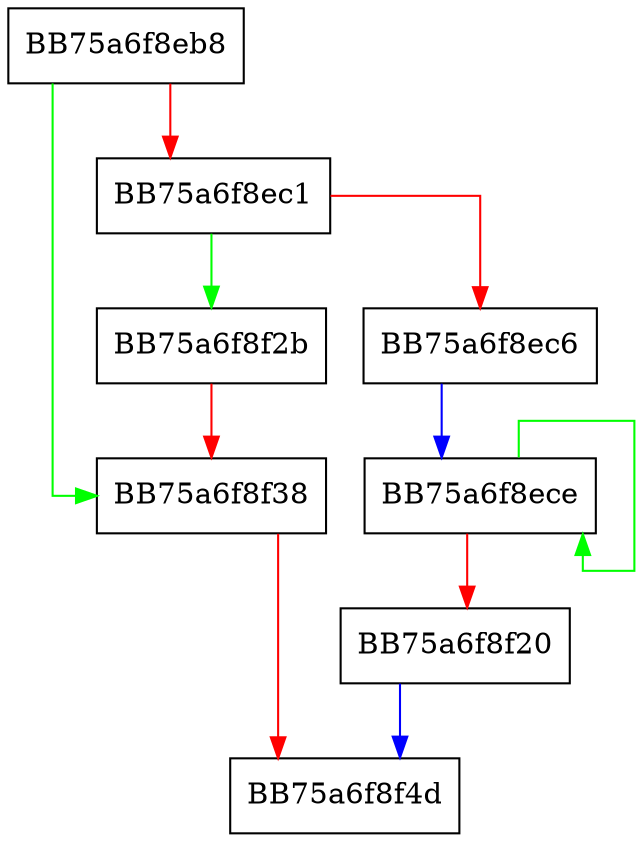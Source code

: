 digraph memcpy_s {
  node [shape="box"];
  graph [splines=ortho];
  BB75a6f8eb8 -> BB75a6f8f38 [color="green"];
  BB75a6f8eb8 -> BB75a6f8ec1 [color="red"];
  BB75a6f8ec1 -> BB75a6f8f2b [color="green"];
  BB75a6f8ec1 -> BB75a6f8ec6 [color="red"];
  BB75a6f8ec6 -> BB75a6f8ece [color="blue"];
  BB75a6f8ece -> BB75a6f8ece [color="green"];
  BB75a6f8ece -> BB75a6f8f20 [color="red"];
  BB75a6f8f20 -> BB75a6f8f4d [color="blue"];
  BB75a6f8f2b -> BB75a6f8f38 [color="red"];
  BB75a6f8f38 -> BB75a6f8f4d [color="red"];
}